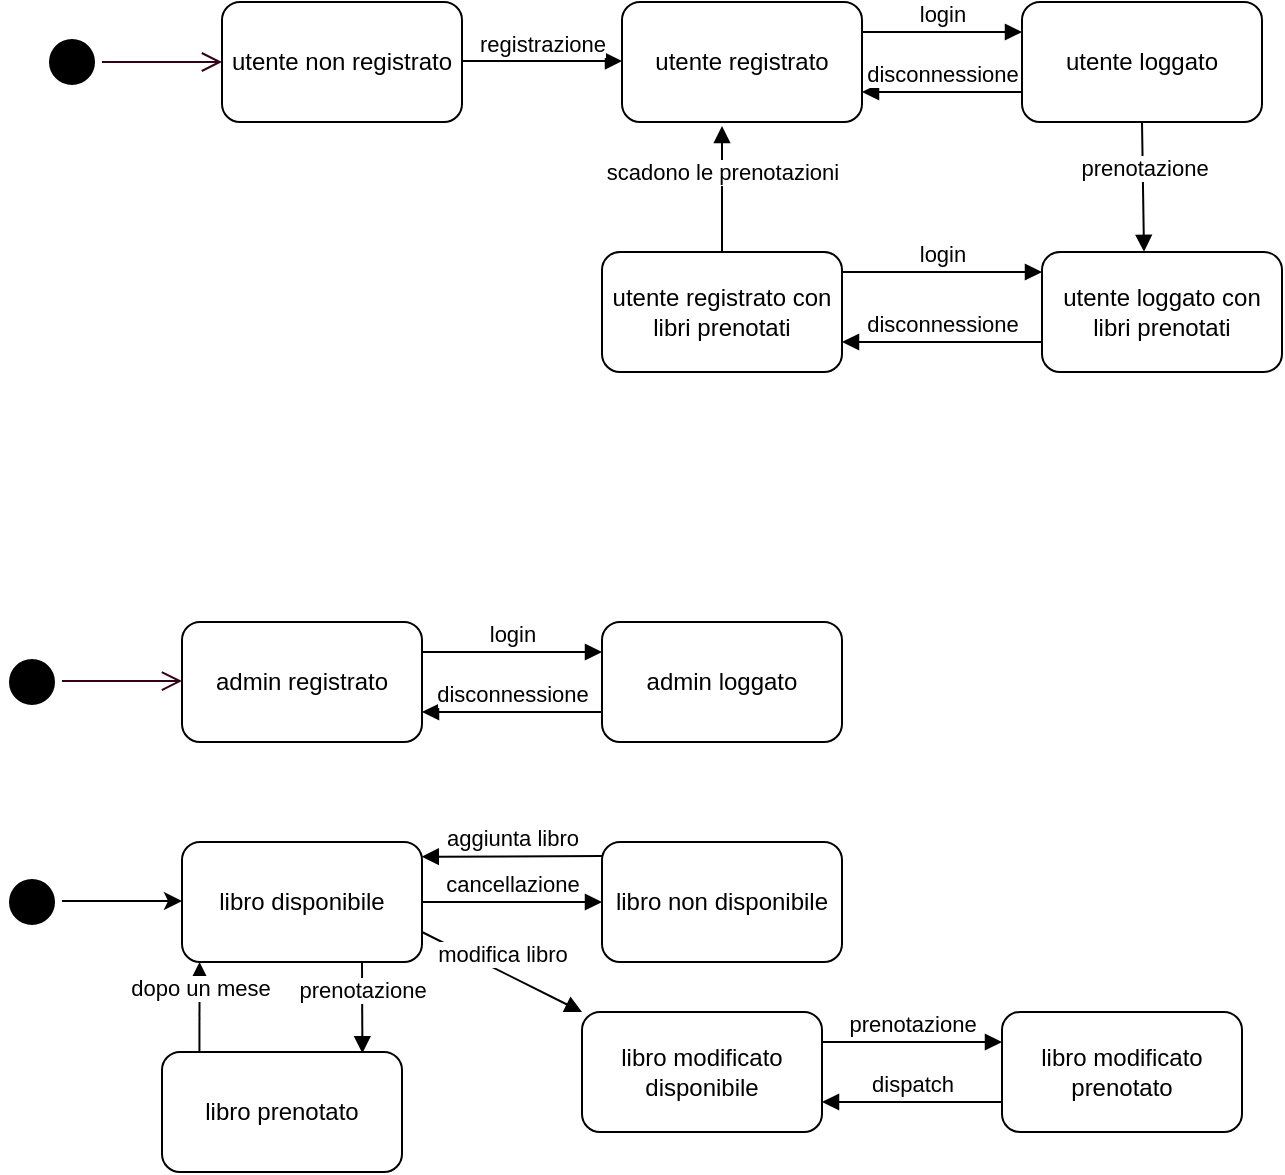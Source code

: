 <mxfile version="24.7.17">
  <diagram name="Pagina-1" id="v9O8Yk8y65x4BX1Rfp6r">
    <mxGraphModel dx="992" dy="538" grid="1" gridSize="10" guides="1" tooltips="1" connect="1" arrows="1" fold="1" page="1" pageScale="1" pageWidth="827" pageHeight="1169" math="0" shadow="0">
      <root>
        <mxCell id="0" />
        <mxCell id="1" parent="0" />
        <mxCell id="l84vfNKPHoAJJHxE9Hui-3" value="" style="ellipse;html=1;shape=startState;fillColor=#000000;strokeColor=#000000;" vertex="1" parent="1">
          <mxGeometry x="60" y="350" width="30" height="30" as="geometry" />
        </mxCell>
        <mxCell id="l84vfNKPHoAJJHxE9Hui-4" value="" style="edgeStyle=orthogonalEdgeStyle;html=1;verticalAlign=bottom;endArrow=open;endSize=8;strokeColor=#33001A;rounded=0;" edge="1" source="l84vfNKPHoAJJHxE9Hui-3" parent="1">
          <mxGeometry relative="1" as="geometry">
            <mxPoint x="150" y="365" as="targetPoint" />
          </mxGeometry>
        </mxCell>
        <mxCell id="l84vfNKPHoAJJHxE9Hui-5" value="utente non registrato" style="rounded=1;whiteSpace=wrap;html=1;" vertex="1" parent="1">
          <mxGeometry x="150" y="335" width="120" height="60" as="geometry" />
        </mxCell>
        <mxCell id="l84vfNKPHoAJJHxE9Hui-7" value="registrazione" style="html=1;verticalAlign=bottom;endArrow=block;curved=0;rounded=0;" edge="1" parent="1">
          <mxGeometry width="80" relative="1" as="geometry">
            <mxPoint x="270" y="364.52" as="sourcePoint" />
            <mxPoint x="350" y="364.52" as="targetPoint" />
          </mxGeometry>
        </mxCell>
        <mxCell id="l84vfNKPHoAJJHxE9Hui-8" value="utente registrato" style="rounded=1;whiteSpace=wrap;html=1;" vertex="1" parent="1">
          <mxGeometry x="350" y="335" width="120" height="60" as="geometry" />
        </mxCell>
        <mxCell id="l84vfNKPHoAJJHxE9Hui-9" value="login" style="html=1;verticalAlign=bottom;endArrow=block;curved=0;rounded=0;exitX=1;exitY=0.25;exitDx=0;exitDy=0;entryX=0;entryY=0.25;entryDx=0;entryDy=0;" edge="1" parent="1" source="l84vfNKPHoAJJHxE9Hui-8" target="l84vfNKPHoAJJHxE9Hui-10">
          <mxGeometry width="80" relative="1" as="geometry">
            <mxPoint x="470" y="364.52" as="sourcePoint" />
            <mxPoint x="550" y="364.52" as="targetPoint" />
          </mxGeometry>
        </mxCell>
        <mxCell id="l84vfNKPHoAJJHxE9Hui-10" value="utente loggato" style="rounded=1;whiteSpace=wrap;html=1;" vertex="1" parent="1">
          <mxGeometry x="550" y="335" width="120" height="60" as="geometry" />
        </mxCell>
        <mxCell id="l84vfNKPHoAJJHxE9Hui-11" value="prenotazione" style="html=1;verticalAlign=bottom;endArrow=block;curved=0;rounded=0;exitX=0.5;exitY=1;exitDx=0;exitDy=0;entryX=0.425;entryY=-0.002;entryDx=0;entryDy=0;entryPerimeter=0;" edge="1" parent="1" source="l84vfNKPHoAJJHxE9Hui-10" target="l84vfNKPHoAJJHxE9Hui-12">
          <mxGeometry width="80" relative="1" as="geometry">
            <mxPoint x="570" y="470" as="sourcePoint" />
            <mxPoint x="610" y="480" as="targetPoint" />
          </mxGeometry>
        </mxCell>
        <mxCell id="l84vfNKPHoAJJHxE9Hui-12" value="utente loggato con libri prenotati" style="rounded=1;whiteSpace=wrap;html=1;" vertex="1" parent="1">
          <mxGeometry x="560" y="460" width="120" height="60" as="geometry" />
        </mxCell>
        <mxCell id="l84vfNKPHoAJJHxE9Hui-13" value="disconnessione" style="html=1;verticalAlign=bottom;endArrow=block;curved=0;rounded=0;entryX=1;entryY=0.75;entryDx=0;entryDy=0;exitX=0;exitY=0.75;exitDx=0;exitDy=0;" edge="1" parent="1" source="l84vfNKPHoAJJHxE9Hui-10" target="l84vfNKPHoAJJHxE9Hui-8">
          <mxGeometry width="80" relative="1" as="geometry">
            <mxPoint x="380" y="560" as="sourcePoint" />
            <mxPoint x="460" y="560" as="targetPoint" />
          </mxGeometry>
        </mxCell>
        <mxCell id="l84vfNKPHoAJJHxE9Hui-14" value="disconnessione" style="html=1;verticalAlign=bottom;endArrow=block;curved=0;rounded=0;exitX=0;exitY=0.75;exitDx=0;exitDy=0;entryX=1;entryY=0.75;entryDx=0;entryDy=0;" edge="1" parent="1" source="l84vfNKPHoAJJHxE9Hui-12" target="l84vfNKPHoAJJHxE9Hui-15">
          <mxGeometry width="80" relative="1" as="geometry">
            <mxPoint x="380" y="560" as="sourcePoint" />
            <mxPoint x="460" y="470" as="targetPoint" />
          </mxGeometry>
        </mxCell>
        <mxCell id="l84vfNKPHoAJJHxE9Hui-15" value="utente registrato con libri prenotati" style="rounded=1;whiteSpace=wrap;html=1;" vertex="1" parent="1">
          <mxGeometry x="340" y="460" width="120" height="60" as="geometry" />
        </mxCell>
        <mxCell id="l84vfNKPHoAJJHxE9Hui-16" value="scadono le prenotazioni" style="html=1;verticalAlign=bottom;endArrow=block;curved=0;rounded=0;exitX=0.5;exitY=0;exitDx=0;exitDy=0;" edge="1" parent="1" source="l84vfNKPHoAJJHxE9Hui-15">
          <mxGeometry width="80" relative="1" as="geometry">
            <mxPoint x="380" y="560" as="sourcePoint" />
            <mxPoint x="400" y="397" as="targetPoint" />
          </mxGeometry>
        </mxCell>
        <mxCell id="l84vfNKPHoAJJHxE9Hui-20" value="login" style="html=1;verticalAlign=bottom;endArrow=block;curved=0;rounded=0;" edge="1" parent="1">
          <mxGeometry width="80" relative="1" as="geometry">
            <mxPoint x="460" y="470" as="sourcePoint" />
            <mxPoint x="560" y="470" as="targetPoint" />
          </mxGeometry>
        </mxCell>
        <mxCell id="l84vfNKPHoAJJHxE9Hui-21" value="" style="ellipse;html=1;shape=startState;fillColor=#000000;strokeColor=#000000;" vertex="1" parent="1">
          <mxGeometry x="40" y="660" width="30" height="30" as="geometry" />
        </mxCell>
        <mxCell id="l84vfNKPHoAJJHxE9Hui-24" value="" style="edgeStyle=orthogonalEdgeStyle;html=1;verticalAlign=bottom;endArrow=open;endSize=8;strokeColor=#33001A;rounded=0;" edge="1" parent="1">
          <mxGeometry relative="1" as="geometry">
            <mxPoint x="130" y="674.52" as="targetPoint" />
            <mxPoint x="70" y="674.52" as="sourcePoint" />
          </mxGeometry>
        </mxCell>
        <mxCell id="l84vfNKPHoAJJHxE9Hui-25" value="admin registrato" style="rounded=1;whiteSpace=wrap;html=1;" vertex="1" parent="1">
          <mxGeometry x="130" y="645" width="120" height="60" as="geometry" />
        </mxCell>
        <mxCell id="l84vfNKPHoAJJHxE9Hui-26" value="disconnessione" style="html=1;verticalAlign=bottom;endArrow=block;curved=0;rounded=0;entryX=1;entryY=0.75;entryDx=0;entryDy=0;" edge="1" parent="1" target="l84vfNKPHoAJJHxE9Hui-25">
          <mxGeometry width="80" relative="1" as="geometry">
            <mxPoint x="340" y="690" as="sourcePoint" />
            <mxPoint x="460" y="560" as="targetPoint" />
          </mxGeometry>
        </mxCell>
        <mxCell id="l84vfNKPHoAJJHxE9Hui-27" value="login" style="html=1;verticalAlign=bottom;endArrow=block;curved=0;rounded=0;" edge="1" parent="1">
          <mxGeometry width="80" relative="1" as="geometry">
            <mxPoint x="250" y="660" as="sourcePoint" />
            <mxPoint x="340" y="660" as="targetPoint" />
          </mxGeometry>
        </mxCell>
        <mxCell id="l84vfNKPHoAJJHxE9Hui-29" value="admin loggato" style="rounded=1;whiteSpace=wrap;html=1;" vertex="1" parent="1">
          <mxGeometry x="340" y="645" width="120" height="60" as="geometry" />
        </mxCell>
        <mxCell id="l84vfNKPHoAJJHxE9Hui-30" value="" style="ellipse;html=1;shape=startState;fillColor=#000000;strokeColor=#000000;" vertex="1" parent="1">
          <mxGeometry x="40" y="770" width="30" height="30" as="geometry" />
        </mxCell>
        <mxCell id="l84vfNKPHoAJJHxE9Hui-32" value="" style="endArrow=classic;html=1;rounded=0;" edge="1" parent="1">
          <mxGeometry width="50" height="50" relative="1" as="geometry">
            <mxPoint x="70" y="784.52" as="sourcePoint" />
            <mxPoint x="130" y="784.52" as="targetPoint" />
          </mxGeometry>
        </mxCell>
        <mxCell id="l84vfNKPHoAJJHxE9Hui-33" value="libro disponibile" style="rounded=1;whiteSpace=wrap;html=1;" vertex="1" parent="1">
          <mxGeometry x="130" y="755" width="120" height="60" as="geometry" />
        </mxCell>
        <mxCell id="l84vfNKPHoAJJHxE9Hui-34" value="prenotazione" style="html=1;verticalAlign=bottom;endArrow=block;curved=0;rounded=0;exitX=0.75;exitY=1;exitDx=0;exitDy=0;entryX=0.835;entryY=0.011;entryDx=0;entryDy=0;entryPerimeter=0;" edge="1" parent="1" source="l84vfNKPHoAJJHxE9Hui-33" target="l84vfNKPHoAJJHxE9Hui-35">
          <mxGeometry width="80" relative="1" as="geometry">
            <mxPoint x="180" y="815" as="sourcePoint" />
            <mxPoint x="180" y="860" as="targetPoint" />
          </mxGeometry>
        </mxCell>
        <mxCell id="l84vfNKPHoAJJHxE9Hui-35" value="libro prenotato" style="rounded=1;whiteSpace=wrap;html=1;" vertex="1" parent="1">
          <mxGeometry x="120" y="860" width="120" height="60" as="geometry" />
        </mxCell>
        <mxCell id="l84vfNKPHoAJJHxE9Hui-36" value="prenotazione" style="html=1;verticalAlign=bottom;endArrow=block;curved=0;rounded=0;entryX=0;entryY=0.25;entryDx=0;entryDy=0;exitX=1;exitY=0.25;exitDx=0;exitDy=0;" edge="1" parent="1" source="l84vfNKPHoAJJHxE9Hui-40" target="l84vfNKPHoAJJHxE9Hui-41">
          <mxGeometry width="80" relative="1" as="geometry">
            <mxPoint x="430" y="869.52" as="sourcePoint" />
            <mxPoint x="540" y="870" as="targetPoint" />
          </mxGeometry>
        </mxCell>
        <mxCell id="l84vfNKPHoAJJHxE9Hui-37" value="modifica libro" style="html=1;verticalAlign=bottom;endArrow=block;curved=0;rounded=0;" edge="1" parent="1" target="l84vfNKPHoAJJHxE9Hui-40">
          <mxGeometry width="80" relative="1" as="geometry">
            <mxPoint x="250" y="800" as="sourcePoint" />
            <mxPoint x="330" y="850" as="targetPoint" />
          </mxGeometry>
        </mxCell>
        <mxCell id="l84vfNKPHoAJJHxE9Hui-38" value="cancellazione" style="html=1;verticalAlign=bottom;endArrow=block;curved=0;rounded=0;exitX=1;exitY=0.5;exitDx=0;exitDy=0;" edge="1" parent="1" source="l84vfNKPHoAJJHxE9Hui-33" target="l84vfNKPHoAJJHxE9Hui-39">
          <mxGeometry width="80" relative="1" as="geometry">
            <mxPoint x="250" y="784.52" as="sourcePoint" />
            <mxPoint x="350" y="785" as="targetPoint" />
          </mxGeometry>
        </mxCell>
        <mxCell id="l84vfNKPHoAJJHxE9Hui-39" value="libro non disponibile" style="rounded=1;whiteSpace=wrap;html=1;" vertex="1" parent="1">
          <mxGeometry x="340" y="755" width="120" height="60" as="geometry" />
        </mxCell>
        <mxCell id="l84vfNKPHoAJJHxE9Hui-40" value="libro modificato disponibile" style="rounded=1;whiteSpace=wrap;html=1;" vertex="1" parent="1">
          <mxGeometry x="330" y="840" width="120" height="60" as="geometry" />
        </mxCell>
        <mxCell id="l84vfNKPHoAJJHxE9Hui-41" value="libro modificato prenotato" style="rounded=1;whiteSpace=wrap;html=1;" vertex="1" parent="1">
          <mxGeometry x="540" y="840" width="120" height="60" as="geometry" />
        </mxCell>
        <mxCell id="l84vfNKPHoAJJHxE9Hui-42" value="aggiunta libro" style="html=1;verticalAlign=bottom;endArrow=block;curved=0;rounded=0;entryX=0.999;entryY=0.123;entryDx=0;entryDy=0;entryPerimeter=0;" edge="1" parent="1" target="l84vfNKPHoAJJHxE9Hui-33">
          <mxGeometry width="80" relative="1" as="geometry">
            <mxPoint x="340" y="762" as="sourcePoint" />
            <mxPoint x="460" y="710" as="targetPoint" />
          </mxGeometry>
        </mxCell>
        <mxCell id="l84vfNKPHoAJJHxE9Hui-44" value="dopo un mese" style="html=1;verticalAlign=bottom;endArrow=block;curved=0;rounded=0;entryX=0.073;entryY=1;entryDx=0;entryDy=0;exitX=0.156;exitY=-0.002;exitDx=0;exitDy=0;exitPerimeter=0;entryPerimeter=0;" edge="1" parent="1" source="l84vfNKPHoAJJHxE9Hui-35" target="l84vfNKPHoAJJHxE9Hui-33">
          <mxGeometry width="80" relative="1" as="geometry">
            <mxPoint x="160" y="850" as="sourcePoint" />
            <mxPoint x="460" y="710" as="targetPoint" />
          </mxGeometry>
        </mxCell>
        <mxCell id="l84vfNKPHoAJJHxE9Hui-45" value="dispatch" style="html=1;verticalAlign=bottom;endArrow=block;curved=0;rounded=0;exitX=0;exitY=0.75;exitDx=0;exitDy=0;entryX=1;entryY=0.75;entryDx=0;entryDy=0;" edge="1" parent="1" source="l84vfNKPHoAJJHxE9Hui-41" target="l84vfNKPHoAJJHxE9Hui-40">
          <mxGeometry width="80" relative="1" as="geometry">
            <mxPoint x="380" y="710" as="sourcePoint" />
            <mxPoint x="460" y="710" as="targetPoint" />
          </mxGeometry>
        </mxCell>
      </root>
    </mxGraphModel>
  </diagram>
</mxfile>
